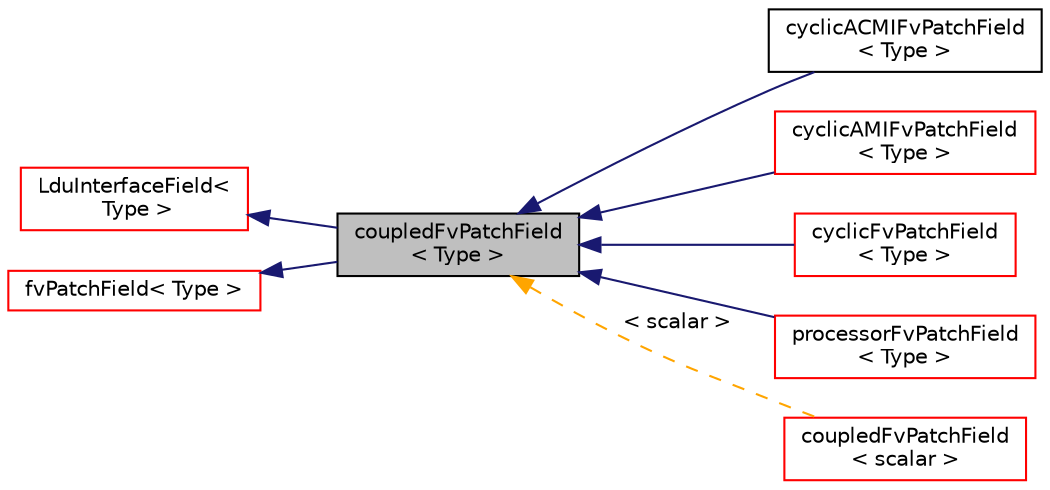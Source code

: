 digraph "coupledFvPatchField&lt; Type &gt;"
{
  bgcolor="transparent";
  edge [fontname="Helvetica",fontsize="10",labelfontname="Helvetica",labelfontsize="10"];
  node [fontname="Helvetica",fontsize="10",shape=record];
  rankdir="LR";
  Node1 [label="coupledFvPatchField\l\< Type \>",height=0.2,width=0.4,color="black", fillcolor="grey75", style="filled", fontcolor="black"];
  Node2 -> Node1 [dir="back",color="midnightblue",fontsize="10",style="solid",fontname="Helvetica"];
  Node2 [label="LduInterfaceField\<\l Type \>",height=0.2,width=0.4,color="red",URL="$a01309.html",tooltip="An abstract base class for implicitly-coupled interface fields e.g. processor and cyclic patch fields..."];
  Node3 -> Node1 [dir="back",color="midnightblue",fontsize="10",style="solid",fontname="Helvetica"];
  Node3 [label="fvPatchField\< Type \>",height=0.2,width=0.4,color="red",URL="$a00903.html",tooltip="Abstract base class with a fat-interface to all derived classes covering all possible ways in which t..."];
  Node1 -> Node4 [dir="back",color="midnightblue",fontsize="10",style="solid",fontname="Helvetica"];
  Node4 [label="cyclicACMIFvPatchField\l\< Type \>",height=0.2,width=0.4,color="black",URL="$a00463.html",tooltip="This boundary condition enforces a cyclic condition between a pair of boundaries, whereby communicati..."];
  Node1 -> Node5 [dir="back",color="midnightblue",fontsize="10",style="solid",fontname="Helvetica"];
  Node5 [label="cyclicAMIFvPatchField\l\< Type \>",height=0.2,width=0.4,color="red",URL="$a00473.html",tooltip="This boundary condition enforces a cyclic condition between a pair of boundaries, whereby communicati..."];
  Node1 -> Node6 [dir="back",color="midnightblue",fontsize="10",style="solid",fontname="Helvetica"];
  Node6 [label="cyclicFvPatchField\l\< Type \>",height=0.2,width=0.4,color="red",URL="$a00483.html",tooltip="This boundary condition enforces a cyclic condition between a pair of boundaries. ..."];
  Node1 -> Node7 [dir="back",color="midnightblue",fontsize="10",style="solid",fontname="Helvetica"];
  Node7 [label="processorFvPatchField\l\< Type \>",height=0.2,width=0.4,color="red",URL="$a02038.html",tooltip="This boundary condition enables processor communication across patches. "];
  Node1 -> Node8 [dir="back",color="orange",fontsize="10",style="dashed",label=" \< scalar \>" ,fontname="Helvetica"];
  Node8 [label="coupledFvPatchField\l\< scalar \>",height=0.2,width=0.4,color="red",URL="$a00422.html"];
}
